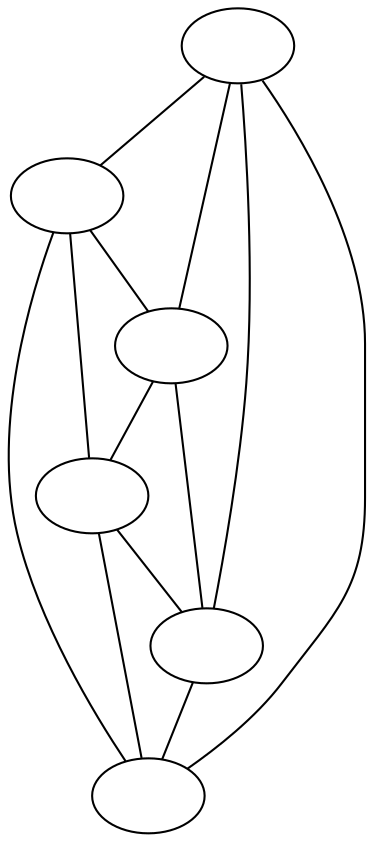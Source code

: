 graph {
    a[label=""]
    b[label=""]
    c[label=""]
    d[label=""]
    e[label=""]
    f[label=""]

    b -- c
    b -- d
    b -- f

    a -- f
    a -- b
    a -- e
    a -- c


    c -- d
    c -- e

    d -- f
    d -- e

    e -- f
}
